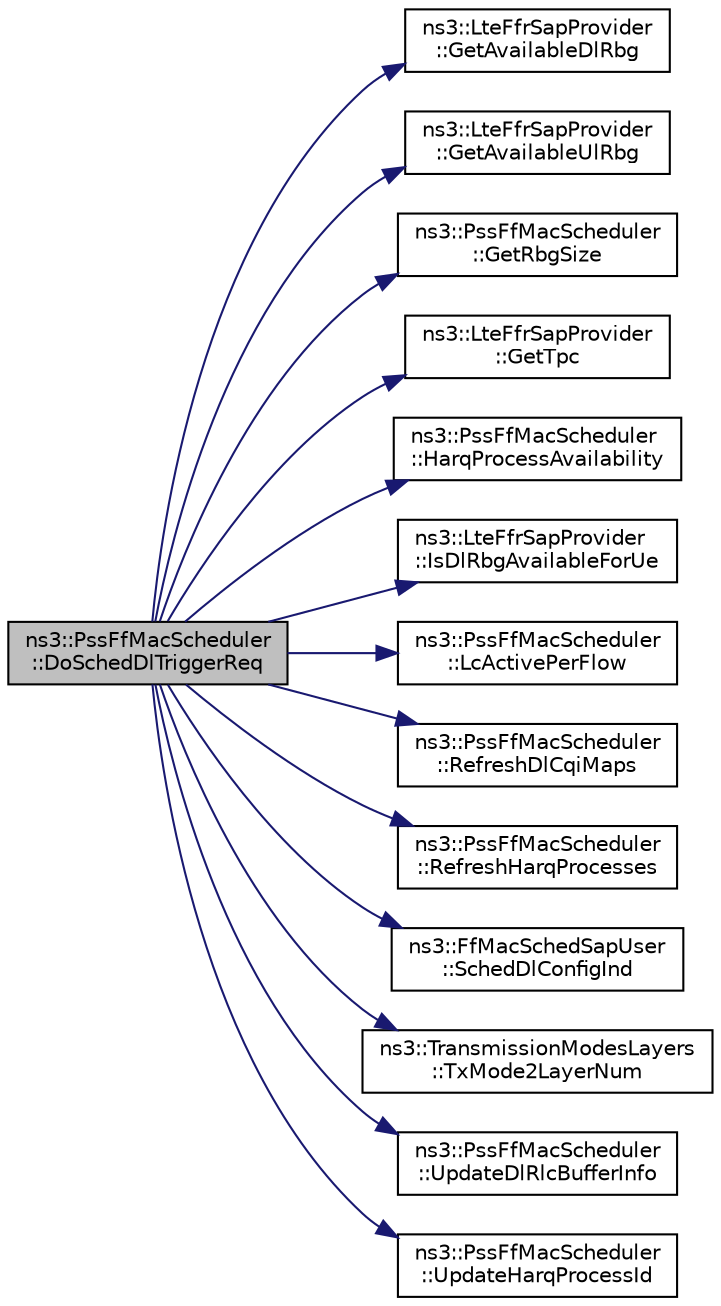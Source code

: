 digraph "ns3::PssFfMacScheduler::DoSchedDlTriggerReq"
{
 // LATEX_PDF_SIZE
  edge [fontname="Helvetica",fontsize="10",labelfontname="Helvetica",labelfontsize="10"];
  node [fontname="Helvetica",fontsize="10",shape=record];
  rankdir="LR";
  Node1 [label="ns3::PssFfMacScheduler\l::DoSchedDlTriggerReq",height=0.2,width=0.4,color="black", fillcolor="grey75", style="filled", fontcolor="black",tooltip="Sched DL trigger request function."];
  Node1 -> Node2 [color="midnightblue",fontsize="10",style="solid",fontname="Helvetica"];
  Node2 [label="ns3::LteFfrSapProvider\l::GetAvailableDlRbg",height=0.2,width=0.4,color="black", fillcolor="white", style="filled",URL="$classns3_1_1_lte_ffr_sap_provider.html#ad60306dae43b74dc25b65f81d6587a24",tooltip="Get vector of available RBG in DL for this Cell."];
  Node1 -> Node3 [color="midnightblue",fontsize="10",style="solid",fontname="Helvetica"];
  Node3 [label="ns3::LteFfrSapProvider\l::GetAvailableUlRbg",height=0.2,width=0.4,color="black", fillcolor="white", style="filled",URL="$classns3_1_1_lte_ffr_sap_provider.html#aafd23b22a27ec83e03d54795c122d175",tooltip="Get vector of available RB in UL for this Cell."];
  Node1 -> Node4 [color="midnightblue",fontsize="10",style="solid",fontname="Helvetica"];
  Node4 [label="ns3::PssFfMacScheduler\l::GetRbgSize",height=0.2,width=0.4,color="black", fillcolor="white", style="filled",URL="$classns3_1_1_pss_ff_mac_scheduler.html#aa3caedda9572ce0438063926b19d7efb",tooltip="Get RBG size function."];
  Node1 -> Node5 [color="midnightblue",fontsize="10",style="solid",fontname="Helvetica"];
  Node5 [label="ns3::LteFfrSapProvider\l::GetTpc",height=0.2,width=0.4,color="black", fillcolor="white", style="filled",URL="$classns3_1_1_lte_ffr_sap_provider.html#a0021d72c12fdaddd3817ef0eb5a7cd4e",tooltip="GetTpc."];
  Node1 -> Node6 [color="midnightblue",fontsize="10",style="solid",fontname="Helvetica"];
  Node6 [label="ns3::PssFfMacScheduler\l::HarqProcessAvailability",height=0.2,width=0.4,color="black", fillcolor="white", style="filled",URL="$classns3_1_1_pss_ff_mac_scheduler.html#a1740bdf713ce5efee7e691ea11176d4c",tooltip="Return the availability of free process for the RNTI specified."];
  Node1 -> Node7 [color="midnightblue",fontsize="10",style="solid",fontname="Helvetica"];
  Node7 [label="ns3::LteFfrSapProvider\l::IsDlRbgAvailableForUe",height=0.2,width=0.4,color="black", fillcolor="white", style="filled",URL="$classns3_1_1_lte_ffr_sap_provider.html#a91f4de3c794d2a32fae5bcfafd88b6fa",tooltip="Check if UE can be served on i-th RB in DL."];
  Node1 -> Node8 [color="midnightblue",fontsize="10",style="solid",fontname="Helvetica"];
  Node8 [label="ns3::PssFfMacScheduler\l::LcActivePerFlow",height=0.2,width=0.4,color="black", fillcolor="white", style="filled",URL="$classns3_1_1_pss_ff_mac_scheduler.html#a49984fd9fccc992c2bc11bd5e53dcea3",tooltip="Get LC active flow function."];
  Node1 -> Node9 [color="midnightblue",fontsize="10",style="solid",fontname="Helvetica"];
  Node9 [label="ns3::PssFfMacScheduler\l::RefreshDlCqiMaps",height=0.2,width=0.4,color="black", fillcolor="white", style="filled",URL="$classns3_1_1_pss_ff_mac_scheduler.html#a2e7bc40b4840831d734e10bea3124046",tooltip="Refresh DL CQI maps function."];
  Node1 -> Node10 [color="midnightblue",fontsize="10",style="solid",fontname="Helvetica"];
  Node10 [label="ns3::PssFfMacScheduler\l::RefreshHarqProcesses",height=0.2,width=0.4,color="black", fillcolor="white", style="filled",URL="$classns3_1_1_pss_ff_mac_scheduler.html#ab4cc64c15c7cf1365bad5ae358e99437",tooltip="Refresh HARQ processes according to the timers."];
  Node1 -> Node11 [color="midnightblue",fontsize="10",style="solid",fontname="Helvetica"];
  Node11 [label="ns3::FfMacSchedSapUser\l::SchedDlConfigInd",height=0.2,width=0.4,color="black", fillcolor="white", style="filled",URL="$classns3_1_1_ff_mac_sched_sap_user.html#a28f8484af5a32a45ee6c0e51770d83f7",tooltip="SCHED_DL_CONFIG_IND."];
  Node1 -> Node12 [color="midnightblue",fontsize="10",style="solid",fontname="Helvetica"];
  Node12 [label="ns3::TransmissionModesLayers\l::TxMode2LayerNum",height=0.2,width=0.4,color="black", fillcolor="white", style="filled",URL="$classns3_1_1_transmission_modes_layers.html#a31f608b7bfaa77440fe4cb85ad035329",tooltip="Transmit mode 2 layer number."];
  Node1 -> Node13 [color="midnightblue",fontsize="10",style="solid",fontname="Helvetica"];
  Node13 [label="ns3::PssFfMacScheduler\l::UpdateDlRlcBufferInfo",height=0.2,width=0.4,color="black", fillcolor="white", style="filled",URL="$classns3_1_1_pss_ff_mac_scheduler.html#a892f1cbf2d0ef364fd0dbca6dc6a7848",tooltip="Update DL RLC buffer info function."];
  Node1 -> Node14 [color="midnightblue",fontsize="10",style="solid",fontname="Helvetica"];
  Node14 [label="ns3::PssFfMacScheduler\l::UpdateHarqProcessId",height=0.2,width=0.4,color="black", fillcolor="white", style="filled",URL="$classns3_1_1_pss_ff_mac_scheduler.html#a5c5fbf9993def2ae6cf974ae81bc0ddb",tooltip="Update and return a new process Id for the RNTI specified."];
}
